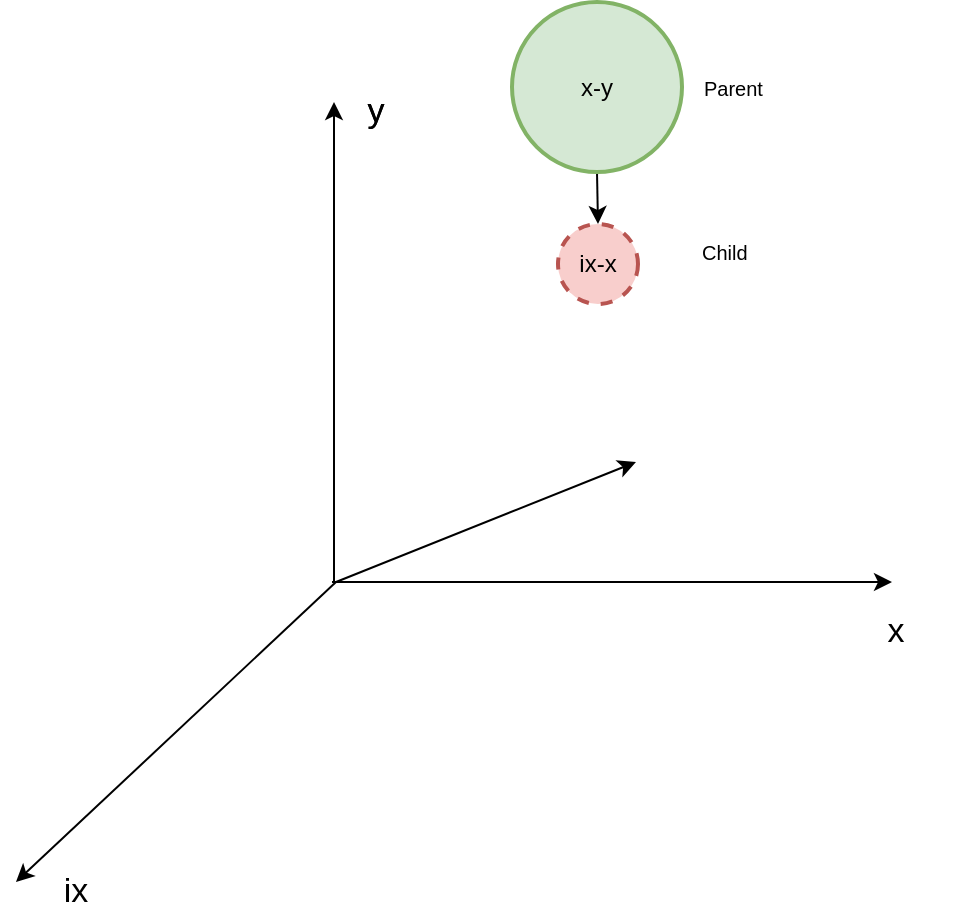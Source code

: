 <mxfile version="22.1.0" type="device">
  <diagram name="Page-1" id="Nui-td80n-aQlh77R57F">
    <mxGraphModel dx="1195" dy="644" grid="1" gridSize="10" guides="1" tooltips="1" connect="1" arrows="1" fold="1" page="1" pageScale="1" pageWidth="850" pageHeight="1100" math="0" shadow="0">
      <root>
        <mxCell id="0" />
        <mxCell id="1" parent="0" />
        <mxCell id="r9puiUjmGgyDkKUMW15J-11" value="" style="endArrow=classic;html=1;rounded=0;" parent="1" edge="1">
          <mxGeometry width="50" height="50" relative="1" as="geometry">
            <mxPoint x="480" y="310" as="sourcePoint" />
            <mxPoint x="320" y="460" as="targetPoint" />
          </mxGeometry>
        </mxCell>
        <mxCell id="r9puiUjmGgyDkKUMW15J-21" value="&lt;font style=&quot;font-size: 17px;&quot;&gt;ix&lt;/font&gt;" style="text;html=1;strokeColor=none;fillColor=none;align=center;verticalAlign=middle;whiteSpace=wrap;rounded=0;" parent="1" vertex="1">
          <mxGeometry x="320" y="450" width="60" height="30" as="geometry" />
        </mxCell>
        <mxCell id="r9puiUjmGgyDkKUMW15J-54" value="" style="endArrow=classic;html=1;rounded=0;entryX=0.5;entryY=0;entryDx=0;entryDy=0;exitX=0.5;exitY=1;exitDx=0;exitDy=0;" parent="1" source="r9puiUjmGgyDkKUMW15J-50" target="r9puiUjmGgyDkKUMW15J-52" edge="1">
          <mxGeometry width="50" height="50" relative="1" as="geometry">
            <mxPoint x="581" y="110" as="sourcePoint" />
            <mxPoint x="716" y="90" as="targetPoint" />
          </mxGeometry>
        </mxCell>
        <mxCell id="r9puiUjmGgyDkKUMW15J-7" value="" style="endArrow=classic;html=1;rounded=0;" parent="1" edge="1">
          <mxGeometry width="50" height="50" relative="1" as="geometry">
            <mxPoint x="478" y="310" as="sourcePoint" />
            <mxPoint x="758" y="310" as="targetPoint" />
          </mxGeometry>
        </mxCell>
        <mxCell id="r9puiUjmGgyDkKUMW15J-22" value="&lt;font style=&quot;font-size: 17px;&quot;&gt;y&lt;/font&gt;" style="text;html=1;strokeColor=none;fillColor=none;align=center;verticalAlign=middle;whiteSpace=wrap;rounded=0;" parent="1" vertex="1">
          <mxGeometry x="470" y="60" width="60" height="30" as="geometry" />
        </mxCell>
        <mxCell id="SdYlDd8xHXBLDSkOT2ET-62" value="&lt;font style=&quot;font-size: 10px;&quot;&gt;Child&lt;/font&gt;" style="text;html=1;strokeColor=none;fillColor=none;align=left;verticalAlign=middle;whiteSpace=wrap;rounded=0;" parent="1" vertex="1">
          <mxGeometry x="661" y="130" width="84" height="30" as="geometry" />
        </mxCell>
        <mxCell id="r9puiUjmGgyDkKUMW15J-23" value="&lt;font style=&quot;font-size: 17px;&quot;&gt;y&lt;/font&gt;" style="text;html=1;strokeColor=none;fillColor=none;align=center;verticalAlign=middle;whiteSpace=wrap;rounded=0;" parent="1" vertex="1">
          <mxGeometry x="470" y="60" width="60" height="30" as="geometry" />
        </mxCell>
        <mxCell id="r9puiUjmGgyDkKUMW15J-24" value="&lt;font style=&quot;font-size: 17px;&quot;&gt;x&lt;/font&gt;" style="text;html=1;strokeColor=none;fillColor=none;align=center;verticalAlign=middle;whiteSpace=wrap;rounded=0;" parent="1" vertex="1">
          <mxGeometry x="730" y="320" width="60" height="30" as="geometry" />
        </mxCell>
        <mxCell id="r9puiUjmGgyDkKUMW15J-50" value="x-y" style="ellipse;whiteSpace=wrap;html=1;aspect=fixed;fillColor=#d5e8d4;strokeColor=#82b366;strokeWidth=2;" parent="1" vertex="1">
          <mxGeometry x="568" y="20" width="85" height="85" as="geometry" />
        </mxCell>
        <mxCell id="SdYlDd8xHXBLDSkOT2ET-61" value="&lt;font style=&quot;font-size: 10px;&quot;&gt;Parent&lt;/font&gt;" style="text;html=1;strokeColor=none;fillColor=none;align=left;verticalAlign=middle;whiteSpace=wrap;rounded=0;" parent="1" vertex="1">
          <mxGeometry x="662" y="47.5" width="84" height="30" as="geometry" />
        </mxCell>
        <mxCell id="r9puiUjmGgyDkKUMW15J-6" value="" style="endArrow=classic;html=1;rounded=0;" parent="1" edge="1">
          <mxGeometry width="50" height="50" relative="1" as="geometry">
            <mxPoint x="479" y="310" as="sourcePoint" />
            <mxPoint x="479" y="70" as="targetPoint" />
          </mxGeometry>
        </mxCell>
        <mxCell id="r9puiUjmGgyDkKUMW15J-57" value="" style="group" parent="1" vertex="1" connectable="0">
          <mxGeometry x="524" y="70" width="135" height="100" as="geometry" />
        </mxCell>
        <mxCell id="r9puiUjmGgyDkKUMW15J-52" value="ix-x" style="ellipse;whiteSpace=wrap;html=1;aspect=fixed;fillColor=#f8cecc;strokeColor=#b85450;strokeWidth=2;dashed=1;" parent="r9puiUjmGgyDkKUMW15J-57" vertex="1">
          <mxGeometry x="67" y="61" width="40" height="40" as="geometry" />
        </mxCell>
        <mxCell id="KKzR6aZd3_4flatBNfE--6" value="" style="endArrow=classic;html=1;rounded=0;" edge="1" parent="1">
          <mxGeometry width="50" height="50" relative="1" as="geometry">
            <mxPoint x="480" y="310" as="sourcePoint" />
            <mxPoint x="630" y="250" as="targetPoint" />
          </mxGeometry>
        </mxCell>
      </root>
    </mxGraphModel>
  </diagram>
</mxfile>
